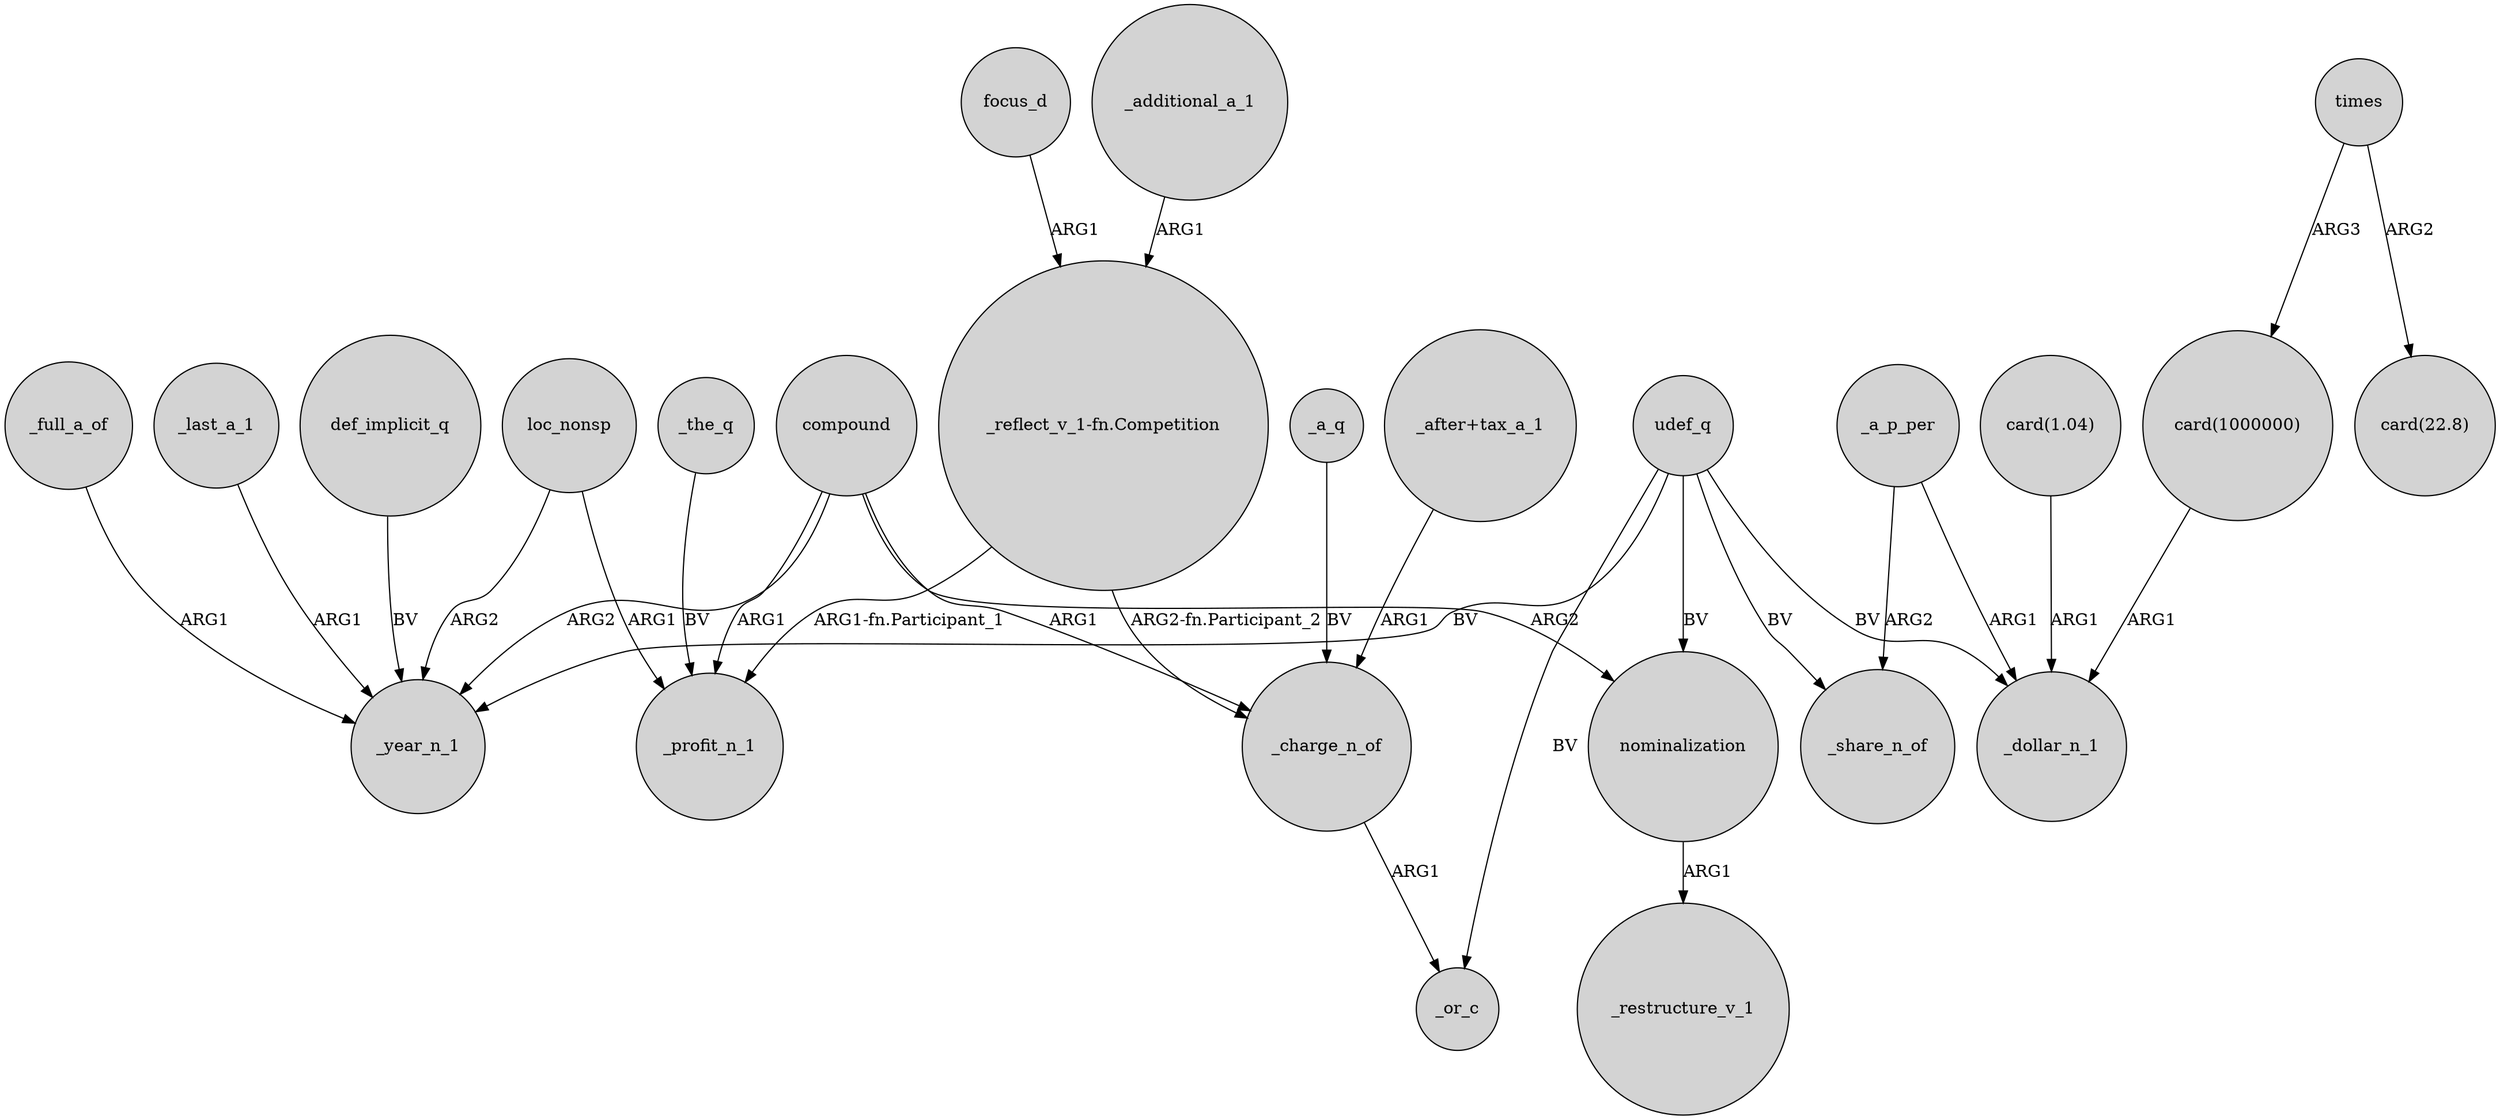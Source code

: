 digraph {
	node [shape=circle style=filled]
	_full_a_of -> _year_n_1 [label=ARG1]
	def_implicit_q -> _year_n_1 [label=BV]
	loc_nonsp -> _profit_n_1 [label=ARG1]
	udef_q -> nominalization [label=BV]
	times -> "card(1000000)" [label=ARG3]
	_a_q -> _charge_n_of [label=BV]
	focus_d -> "_reflect_v_1-fn.Competition" [label=ARG1]
	loc_nonsp -> _year_n_1 [label=ARG2]
	compound -> nominalization [label=ARG2]
	udef_q -> _or_c [label=BV]
	"_reflect_v_1-fn.Competition" -> _profit_n_1 [label="ARG1-fn.Participant_1"]
	compound -> _charge_n_of [label=ARG1]
	_the_q -> _profit_n_1 [label=BV]
	compound -> _year_n_1 [label=ARG2]
	nominalization -> _restructure_v_1 [label=ARG1]
	times -> "card(22.8)" [label=ARG2]
	_a_p_per -> _share_n_of [label=ARG2]
	"_after+tax_a_1" -> _charge_n_of [label=ARG1]
	udef_q -> _share_n_of [label=BV]
	_last_a_1 -> _year_n_1 [label=ARG1]
	compound -> _profit_n_1 [label=ARG1]
	udef_q -> _dollar_n_1 [label=BV]
	"card(1000000)" -> _dollar_n_1 [label=ARG1]
	_a_p_per -> _dollar_n_1 [label=ARG1]
	_charge_n_of -> _or_c [label=ARG1]
	udef_q -> _year_n_1 [label=BV]
	"card(1.04)" -> _dollar_n_1 [label=ARG1]
	"_reflect_v_1-fn.Competition" -> _charge_n_of [label="ARG2-fn.Participant_2"]
	_additional_a_1 -> "_reflect_v_1-fn.Competition" [label=ARG1]
}
